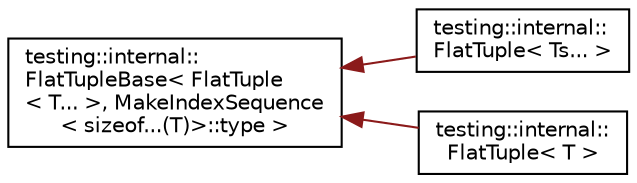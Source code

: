 digraph "类继承关系图"
{
  edge [fontname="Helvetica",fontsize="10",labelfontname="Helvetica",labelfontsize="10"];
  node [fontname="Helvetica",fontsize="10",shape=record];
  rankdir="LR";
  Node0 [label="testing::internal::\lFlatTupleBase\< FlatTuple\l\< T... \>, MakeIndexSequence\l\< sizeof...(T)\>::type \>",height=0.2,width=0.4,color="black", fillcolor="white", style="filled",URL="$structtesting_1_1internal_1_1_flat_tuple_base.html"];
  Node0 -> Node1 [dir="back",color="firebrick4",fontsize="10",style="solid",fontname="Helvetica"];
  Node1 [label="testing::internal::\lFlatTuple\< Ts... \>",height=0.2,width=0.4,color="black", fillcolor="white", style="filled",URL="$classtesting_1_1internal_1_1_flat_tuple.html"];
  Node0 -> Node2 [dir="back",color="firebrick4",fontsize="10",style="solid",fontname="Helvetica"];
  Node2 [label="testing::internal::\lFlatTuple\< T \>",height=0.2,width=0.4,color="black", fillcolor="white", style="filled",URL="$classtesting_1_1internal_1_1_flat_tuple.html"];
}

